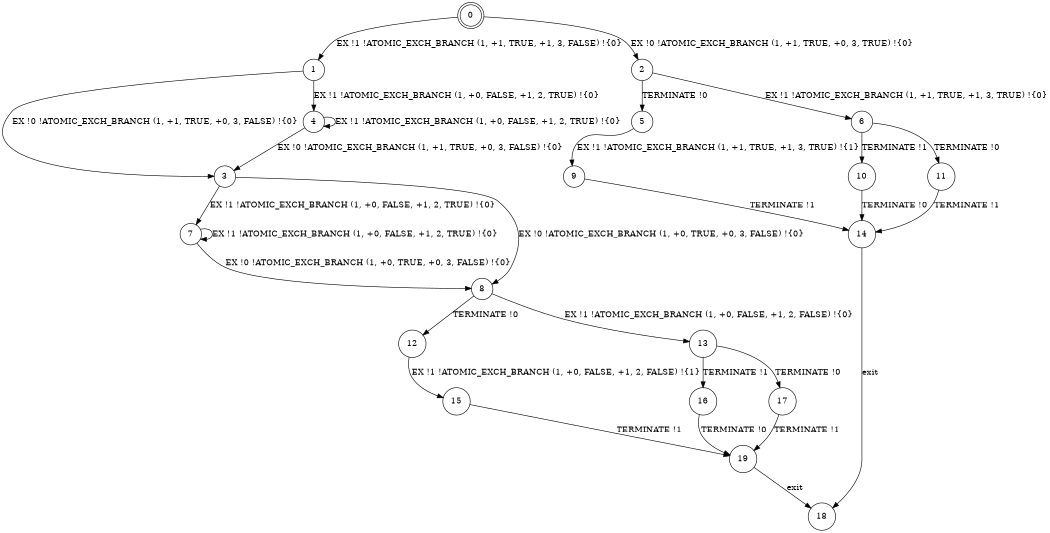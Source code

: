 digraph BCG {
size = "7, 10.5";
center = TRUE;
node [shape = circle];
0 [peripheries = 2];
0 -> 1 [label = "EX !1 !ATOMIC_EXCH_BRANCH (1, +1, TRUE, +1, 3, FALSE) !{0}"];
0 -> 2 [label = "EX !0 !ATOMIC_EXCH_BRANCH (1, +1, TRUE, +0, 3, TRUE) !{0}"];
1 -> 3 [label = "EX !0 !ATOMIC_EXCH_BRANCH (1, +1, TRUE, +0, 3, FALSE) !{0}"];
1 -> 4 [label = "EX !1 !ATOMIC_EXCH_BRANCH (1, +0, FALSE, +1, 2, TRUE) !{0}"];
2 -> 5 [label = "TERMINATE !0"];
2 -> 6 [label = "EX !1 !ATOMIC_EXCH_BRANCH (1, +1, TRUE, +1, 3, TRUE) !{0}"];
3 -> 7 [label = "EX !1 !ATOMIC_EXCH_BRANCH (1, +0, FALSE, +1, 2, TRUE) !{0}"];
3 -> 8 [label = "EX !0 !ATOMIC_EXCH_BRANCH (1, +0, TRUE, +0, 3, FALSE) !{0}"];
4 -> 3 [label = "EX !0 !ATOMIC_EXCH_BRANCH (1, +1, TRUE, +0, 3, FALSE) !{0}"];
4 -> 4 [label = "EX !1 !ATOMIC_EXCH_BRANCH (1, +0, FALSE, +1, 2, TRUE) !{0}"];
5 -> 9 [label = "EX !1 !ATOMIC_EXCH_BRANCH (1, +1, TRUE, +1, 3, TRUE) !{1}"];
6 -> 10 [label = "TERMINATE !1"];
6 -> 11 [label = "TERMINATE !0"];
7 -> 7 [label = "EX !1 !ATOMIC_EXCH_BRANCH (1, +0, FALSE, +1, 2, TRUE) !{0}"];
7 -> 8 [label = "EX !0 !ATOMIC_EXCH_BRANCH (1, +0, TRUE, +0, 3, FALSE) !{0}"];
8 -> 12 [label = "TERMINATE !0"];
8 -> 13 [label = "EX !1 !ATOMIC_EXCH_BRANCH (1, +0, FALSE, +1, 2, FALSE) !{0}"];
9 -> 14 [label = "TERMINATE !1"];
10 -> 14 [label = "TERMINATE !0"];
11 -> 14 [label = "TERMINATE !1"];
12 -> 15 [label = "EX !1 !ATOMIC_EXCH_BRANCH (1, +0, FALSE, +1, 2, FALSE) !{1}"];
13 -> 16 [label = "TERMINATE !1"];
13 -> 17 [label = "TERMINATE !0"];
14 -> 18 [label = "exit"];
15 -> 19 [label = "TERMINATE !1"];
16 -> 19 [label = "TERMINATE !0"];
17 -> 19 [label = "TERMINATE !1"];
19 -> 18 [label = "exit"];
}
